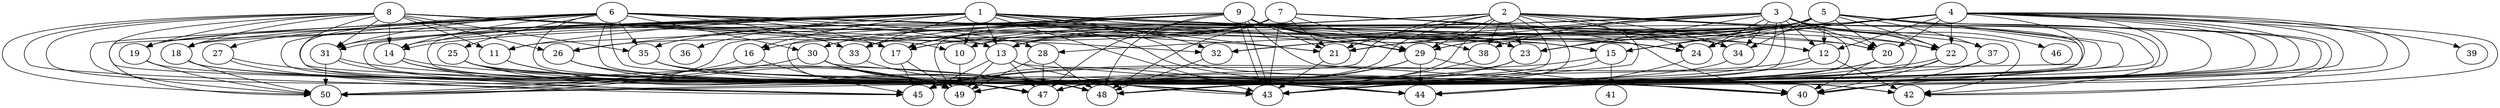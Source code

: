 // DAG automatically generated by daggen at Fri Aug  4 16:35:14 2017
// ./daggen --dot -n 50 --fat 0.8 --regular 0.2 --density 0.8 --jump 2 
digraph G {
  1 [size="92599", alpha="0.08"]
  1 -> 10 [size ="134"]
  1 -> 11 [size ="134"]
  1 -> 12 [size ="134"]
  1 -> 13 [size ="134"]
  1 -> 14 [size ="134"]
  1 -> 15 [size ="134"]
  1 -> 16 [size ="134"]
  1 -> 18 [size ="134"]
  1 -> 21 [size ="134"]
  1 -> 22 [size ="134"]
  1 -> 23 [size ="134"]
  1 -> 24 [size ="134"]
  1 -> 26 [size ="134"]
  1 -> 29 [size ="134"]
  1 -> 31 [size ="134"]
  1 -> 32 [size ="134"]
  1 -> 33 [size ="134"]
  1 -> 36 [size ="134"]
  1 -> 42 [size ="134"]
  1 -> 43 [size ="134"]
  1 -> 44 [size ="134"]
  1 -> 47 [size ="134"]
  1 -> 49 [size ="134"]
  1 -> 50 [size ="134"]
  2 [size="231928", alpha="0.16"]
  2 -> 10 [size ="302"]
  2 -> 21 [size ="302"]
  2 -> 22 [size ="302"]
  2 -> 23 [size ="302"]
  2 -> 24 [size ="302"]
  2 -> 29 [size ="302"]
  2 -> 30 [size ="302"]
  2 -> 34 [size ="302"]
  2 -> 35 [size ="302"]
  2 -> 37 [size ="302"]
  2 -> 38 [size ="302"]
  2 -> 42 [size ="302"]
  2 -> 43 [size ="302"]
  2 -> 45 [size ="302"]
  2 -> 47 [size ="302"]
  2 -> 48 [size ="302"]
  2 -> 49 [size ="302"]
  2 -> 50 [size ="302"]
  3 [size="208674", alpha="0.08"]
  3 -> 12 [size ="537"]
  3 -> 14 [size ="537"]
  3 -> 17 [size ="537"]
  3 -> 20 [size ="537"]
  3 -> 21 [size ="537"]
  3 -> 22 [size ="537"]
  3 -> 23 [size ="537"]
  3 -> 24 [size ="537"]
  3 -> 32 [size ="537"]
  3 -> 33 [size ="537"]
  3 -> 34 [size ="537"]
  3 -> 38 [size ="537"]
  3 -> 40 [size ="537"]
  3 -> 42 [size ="537"]
  3 -> 43 [size ="537"]
  3 -> 44 [size ="537"]
  3 -> 45 [size ="537"]
  3 -> 46 [size ="537"]
  3 -> 47 [size ="537"]
  3 -> 49 [size ="537"]
  4 [size="68719", alpha="0.10"]
  4 -> 12 [size ="134"]
  4 -> 13 [size ="134"]
  4 -> 15 [size ="134"]
  4 -> 20 [size ="134"]
  4 -> 21 [size ="134"]
  4 -> 22 [size ="134"]
  4 -> 23 [size ="134"]
  4 -> 24 [size ="134"]
  4 -> 28 [size ="134"]
  4 -> 29 [size ="134"]
  4 -> 32 [size ="134"]
  4 -> 39 [size ="134"]
  4 -> 40 [size ="134"]
  4 -> 42 [size ="134"]
  4 -> 43 [size ="134"]
  4 -> 44 [size ="134"]
  4 -> 45 [size ="134"]
  4 -> 47 [size ="134"]
  4 -> 48 [size ="134"]
  4 -> 49 [size ="134"]
  4 -> 50 [size ="134"]
  5 [size="4640", alpha="0.17"]
  5 -> 10 [size ="75"]
  5 -> 12 [size ="75"]
  5 -> 13 [size ="75"]
  5 -> 15 [size ="75"]
  5 -> 17 [size ="75"]
  5 -> 19 [size ="75"]
  5 -> 20 [size ="75"]
  5 -> 22 [size ="75"]
  5 -> 23 [size ="75"]
  5 -> 24 [size ="75"]
  5 -> 29 [size ="75"]
  5 -> 34 [size ="75"]
  5 -> 37 [size ="75"]
  5 -> 40 [size ="75"]
  5 -> 42 [size ="75"]
  5 -> 43 [size ="75"]
  5 -> 44 [size ="75"]
  5 -> 47 [size ="75"]
  5 -> 48 [size ="75"]
  6 [size="28991", alpha="0.14"]
  6 -> 13 [size ="75"]
  6 -> 14 [size ="75"]
  6 -> 15 [size ="75"]
  6 -> 17 [size ="75"]
  6 -> 18 [size ="75"]
  6 -> 19 [size ="75"]
  6 -> 20 [size ="75"]
  6 -> 23 [size ="75"]
  6 -> 24 [size ="75"]
  6 -> 25 [size ="75"]
  6 -> 27 [size ="75"]
  6 -> 28 [size ="75"]
  6 -> 29 [size ="75"]
  6 -> 30 [size ="75"]
  6 -> 31 [size ="75"]
  6 -> 33 [size ="75"]
  6 -> 35 [size ="75"]
  6 -> 40 [size ="75"]
  6 -> 43 [size ="75"]
  6 -> 47 [size ="75"]
  6 -> 48 [size ="75"]
  6 -> 49 [size ="75"]
  6 -> 50 [size ="75"]
  7 [size="845666", alpha="0.15"]
  7 -> 13 [size ="839"]
  7 -> 16 [size ="839"]
  7 -> 17 [size ="839"]
  7 -> 20 [size ="839"]
  7 -> 21 [size ="839"]
  7 -> 26 [size ="839"]
  7 -> 29 [size ="839"]
  7 -> 34 [size ="839"]
  7 -> 40 [size ="839"]
  7 -> 43 [size ="839"]
  7 -> 48 [size ="839"]
  7 -> 49 [size ="839"]
  8 [size="549756", alpha="0.04"]
  8 -> 10 [size ="537"]
  8 -> 11 [size ="537"]
  8 -> 13 [size ="537"]
  8 -> 14 [size ="537"]
  8 -> 17 [size ="537"]
  8 -> 18 [size ="537"]
  8 -> 19 [size ="537"]
  8 -> 21 [size ="537"]
  8 -> 26 [size ="537"]
  8 -> 31 [size ="537"]
  8 -> 32 [size ="537"]
  8 -> 35 [size ="537"]
  8 -> 43 [size ="537"]
  8 -> 45 [size ="537"]
  8 -> 47 [size ="537"]
  8 -> 49 [size ="537"]
  8 -> 50 [size ="537"]
  9 [size="549756", alpha="0.04"]
  9 -> 11 [size ="537"]
  9 -> 12 [size ="537"]
  9 -> 17 [size ="537"]
  9 -> 21 [size ="537"]
  9 -> 23 [size ="537"]
  9 -> 24 [size ="537"]
  9 -> 29 [size ="537"]
  9 -> 31 [size ="537"]
  9 -> 33 [size ="537"]
  9 -> 38 [size ="537"]
  9 -> 40 [size ="537"]
  9 -> 43 [size ="537"]
  9 -> 43 [size ="537"]
  9 -> 47 [size ="537"]
  9 -> 48 [size ="537"]
  9 -> 49 [size ="537"]
  9 -> 50 [size ="537"]
  10 [size="28991", alpha="0.03"]
  10 -> 49 [size ="75"]
  11 [size="28895", alpha="0.10"]
  11 -> 47 [size ="75"]
  11 -> 48 [size ="75"]
  12 [size="4160", alpha="0.16"]
  12 -> 42 [size ="134"]
  12 -> 45 [size ="134"]
  12 -> 47 [size ="134"]
  13 [size="4721", alpha="0.13"]
  13 -> 43 [size ="75"]
  13 -> 44 [size ="75"]
  13 -> 45 [size ="75"]
  13 -> 47 [size ="75"]
  13 -> 49 [size ="75"]
  14 [size="31348", alpha="0.18"]
  14 -> 44 [size ="75"]
  14 -> 47 [size ="75"]
  14 -> 49 [size ="75"]
  15 [size="669323", alpha="0.02"]
  15 -> 41 [size ="839"]
  15 -> 43 [size ="839"]
  15 -> 45 [size ="839"]
  16 [size="610219", alpha="0.09"]
  16 -> 45 [size ="839"]
  16 -> 50 [size ="839"]
  17 [size="34334", alpha="0.03"]
  17 -> 45 [size ="679"]
  17 -> 49 [size ="679"]
  18 [size="293868", alpha="0.17"]
  18 -> 43 [size ="302"]
  18 -> 45 [size ="302"]
  18 -> 50 [size ="302"]
  19 [size="368293", alpha="0.00"]
  19 -> 47 [size ="411"]
  19 -> 50 [size ="411"]
  20 [size="17836", alpha="0.04"]
  20 -> 40 [size ="839"]
  20 -> 43 [size ="839"]
  20 -> 47 [size ="839"]
  21 [size="231928", alpha="0.17"]
  21 -> 43 [size ="302"]
  22 [size="72774", alpha="0.16"]
  22 -> 40 [size ="134"]
  22 -> 43 [size ="134"]
  22 -> 49 [size ="134"]
  23 [size="325343", alpha="0.08"]
  23 -> 43 [size ="411"]
  23 -> 49 [size ="411"]
  24 [size="8590", alpha="0.04"]
  24 -> 44 [size ="34"]
  25 [size="4537", alpha="0.01"]
  25 -> 40 [size ="411"]
  25 -> 44 [size ="411"]
  25 -> 47 [size ="411"]
  25 -> 49 [size ="411"]
  26 [size="317800", alpha="0.15"]
  26 -> 43 [size ="210"]
  26 -> 48 [size ="210"]
  27 [size="68719", alpha="0.13"]
  27 -> 45 [size ="134"]
  27 -> 48 [size ="134"]
  28 [size="14693", alpha="0.08"]
  28 -> 47 [size ="411"]
  28 -> 48 [size ="411"]
  28 -> 49 [size ="411"]
  29 [size="692157", alpha="0.10"]
  29 -> 40 [size ="537"]
  29 -> 44 [size ="537"]
  29 -> 45 [size ="537"]
  29 -> 47 [size ="537"]
  30 [size="856944", alpha="0.13"]
  30 -> 43 [size ="679"]
  30 -> 47 [size ="679"]
  30 -> 48 [size ="679"]
  30 -> 49 [size ="679"]
  30 -> 50 [size ="679"]
  31 [size="42944", alpha="0.18"]
  31 -> 42 [size ="679"]
  31 -> 45 [size ="679"]
  31 -> 50 [size ="679"]
  32 [size="239267", alpha="0.02"]
  32 -> 48 [size ="411"]
  33 [size="15080", alpha="0.18"]
  33 -> 48 [size ="302"]
  34 [size="38361", alpha="0.07"]
  34 -> 47 [size ="839"]
  35 [size="8590", alpha="0.04"]
  35 -> 40 [size ="34"]
  35 -> 42 [size ="34"]
  35 -> 43 [size ="34"]
  36 [size="390516", alpha="0.17"]
  37 [size="8239", alpha="0.11"]
  37 -> 40 [size ="411"]
  37 -> 48 [size ="411"]
  38 [size="68719", alpha="0.07"]
  38 -> 49 [size ="134"]
  39 [size="10665", alpha="0.14"]
  40 [size="621434", alpha="0.10"]
  41 [size="87844", alpha="0.00"]
  42 [size="4015", alpha="0.05"]
  43 [size="549756", alpha="0.14"]
  44 [size="1073742", alpha="0.05"]
  45 [size="803", alpha="0.17"]
  46 [size="373946", alpha="0.18"]
  47 [size="134218", alpha="0.20"]
  48 [size="145527", alpha="0.05"]
  49 [size="30747", alpha="0.14"]
  50 [size="395684", alpha="0.19"]
}
